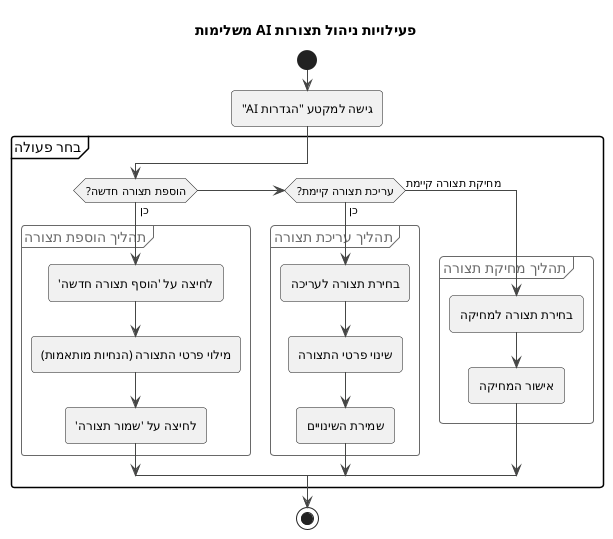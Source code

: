 @startuml
!theme vibrant

title פעילויות ניהול תצורות AI משלימות

start
:גישה למקטע "הגדרות AI";

partition "בחר פעולה" {
  if (הוספת תצורה חדשה?) then (כן)
    group "תהליך הוספת תצורה"
      :לחיצה על 'הוסף תצורה חדשה';
      :מילוי פרטי התצורה (הנחיות מותאמות);
      :לחיצה על 'שמור תצורה';
    end group

  else if (עריכת תצורה קיימת?) then (כן)
    group "תהליך עריכת תצורה"
      :בחירת תצורה לעריכה;
      :שינוי פרטי התצורה;
      :שמירת השינויים;
    end group
    
  else (מחיקת תצורה קיימת)
    group "תהליך מחיקת תצורה"
      :בחירת תצורה למחיקה;
      :אישור המחיקה;
    end group
  endif
}

stop

@enduml

